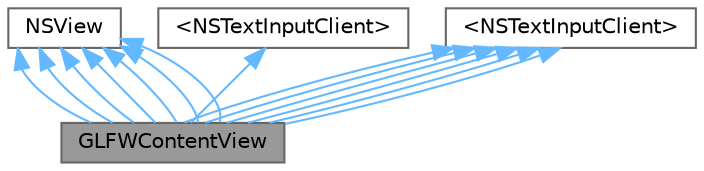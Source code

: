 digraph "GLFWContentView"
{
 // LATEX_PDF_SIZE
  bgcolor="transparent";
  edge [fontname=Helvetica,fontsize=10,labelfontname=Helvetica,labelfontsize=10];
  node [fontname=Helvetica,fontsize=10,shape=box,height=0.2,width=0.4];
  Node1 [id="Node000001",label="GLFWContentView",height=0.2,width=0.4,color="gray40", fillcolor="grey60", style="filled", fontcolor="black",tooltip=" "];
  Node2 -> Node1 [id="edge29_Node000001_Node000002",dir="back",color="steelblue1",style="solid",tooltip=" "];
  Node2 [id="Node000002",label="NSView",height=0.2,width=0.4,color="gray40", fillcolor="white", style="filled",tooltip=" "];
  Node3 -> Node1 [id="edge30_Node000001_Node000003",dir="back",color="steelblue1",style="solid",tooltip=" "];
  Node3 [id="Node000003",label="\<NSTextInputClient\>",height=0.2,width=0.4,color="gray40", fillcolor="white", style="filled",tooltip=" "];
  Node2 -> Node1 [id="edge31_Node000001_Node000002",dir="back",color="steelblue1",style="solid",tooltip=" "];
  Node4 -> Node1 [id="edge32_Node000001_Node000004",dir="back",color="steelblue1",style="solid",tooltip=" "];
  Node4 [id="Node000004",label="\<NSTextInputClient\>",height=0.2,width=0.4,color="gray40", fillcolor="white", style="filled",tooltip=" "];
  Node2 -> Node1 [id="edge33_Node000001_Node000002",dir="back",color="steelblue1",style="solid",tooltip=" "];
  Node4 -> Node1 [id="edge34_Node000001_Node000004",dir="back",color="steelblue1",style="solid",tooltip=" "];
  Node2 -> Node1 [id="edge35_Node000001_Node000002",dir="back",color="steelblue1",style="solid",tooltip=" "];
  Node4 -> Node1 [id="edge36_Node000001_Node000004",dir="back",color="steelblue1",style="solid",tooltip=" "];
  Node2 -> Node1 [id="edge37_Node000001_Node000002",dir="back",color="steelblue1",style="solid",tooltip=" "];
  Node4 -> Node1 [id="edge38_Node000001_Node000004",dir="back",color="steelblue1",style="solid",tooltip=" "];
  Node2 -> Node1 [id="edge39_Node000001_Node000002",dir="back",color="steelblue1",style="solid",tooltip=" "];
  Node4 -> Node1 [id="edge40_Node000001_Node000004",dir="back",color="steelblue1",style="solid",tooltip=" "];
  Node2 -> Node1 [id="edge41_Node000001_Node000002",dir="back",color="steelblue1",style="solid",tooltip=" "];
  Node4 -> Node1 [id="edge42_Node000001_Node000004",dir="back",color="steelblue1",style="solid",tooltip=" "];
}
